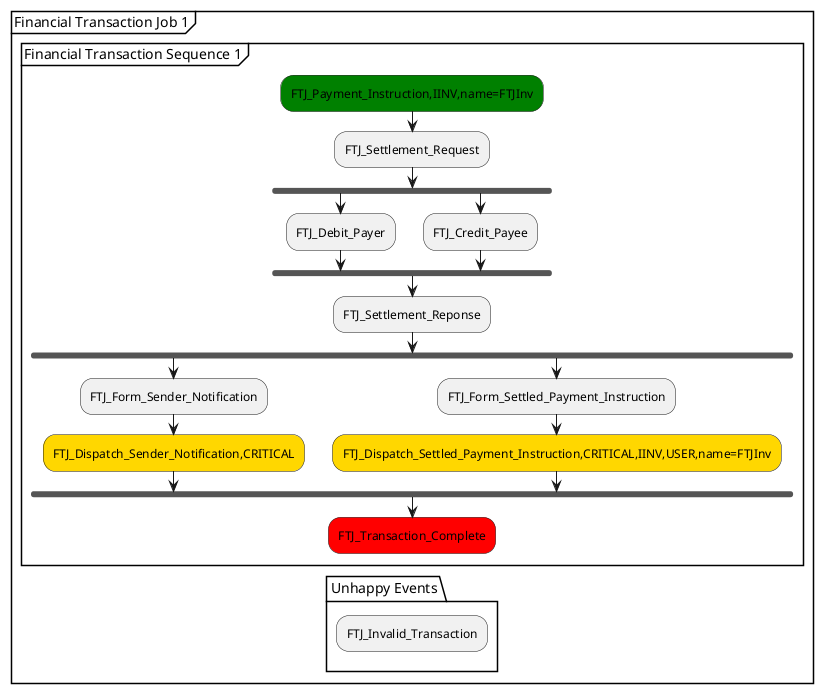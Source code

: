 
@startuml 
partition "Financial Transaction Job 1" {
  group "Financial Transaction Sequence 1"
      #green:FTJ_Payment_Instruction,IINV,name=FTJInv;
      :FTJ_Settlement_Request;
      fork
        :FTJ_Debit_Payer;
      fork again
        :FTJ_Credit_Payee;
      end fork
      :FTJ_Settlement_Reponse;
      fork
        :FTJ_Form_Sender_Notification;
        #gold:FTJ_Dispatch_Sender_Notification,CRITICAL;
      fork again
        :FTJ_Form_Settled_Payment_Instruction;
        #gold:FTJ_Dispatch_Settled_Payment_Instruction,CRITICAL,IINV,USER,name=FTJInv;
      end fork
      #red:FTJ_Transaction_Complete;
      detach 
  end group
  package "Unhappy Events" {
    :FTJ_Invalid_Transaction;
    kill
    }
}
@enduml
